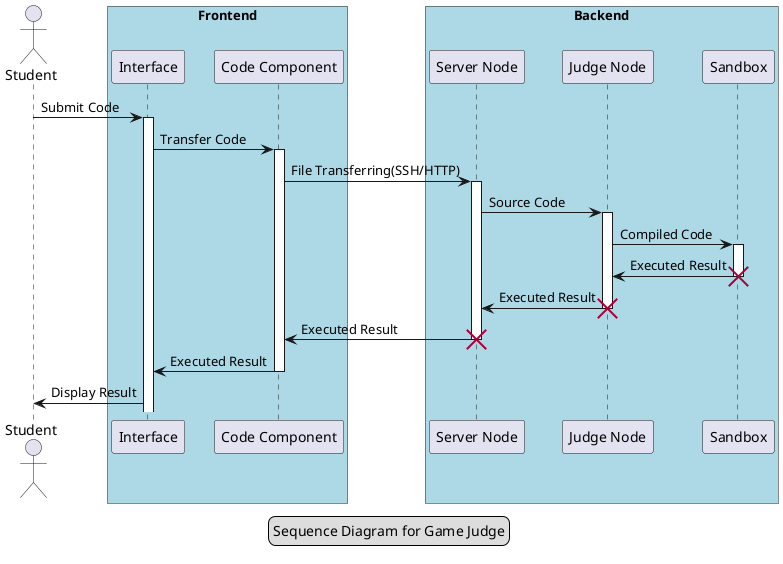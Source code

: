 ' 使用特定的数据库维护用户提交的历史代码。当用户修改代码提交评测后，系统将请求派发给评测服务器上的评测节点，判题程序对代码进行编译，并在执行器沙盒中执行，将输出结果反馈提交给前端，由前端反馈执行结果给用户查看，最后对递交的数据所属的数据库进行维护和更新。
' @startuml
' ' left to right direction
' actor student as st
' package Frontend {
'     usecase "Interface" as inter
'     usecase "Code Component" as hc
' }
' package Backend {
'   usecase "Server Node" as sn
'   usecase "Judge Node" as jn
'   usecase "Sandbox" as sb
' }
' st --> inter: "Submit Code"
' inter --> hc: "Transfer Code"
' hc --> sn: "File Transferring(SSH/HTTP)"
' sn --> jn: "Source Code"
' jn --> sb: "Compiled Code"
' sb --> jn: "Executed Result"
' jn --> sn: "Executed Result"
' sn --> hc: "Executed Result"
' hc --> inter: "Executed Result"
' inter --> st: "Display Result"
' @enduml

' 通过维护特定的文件服务器来保存交流社区的所有博客数据，用户发出发表博客的请求后，系统根据其请求传递给后端服务器，对相应的博客进行数据保存。用户搜索、浏览和评论博客都通过前端的对外接口进行请求，通过Https协议反馈对应的对象，对博客的评论通过对文件服务器博客数据的修改来实现。
' @startuml
' ' left to right direction
' actor student as st
' package Frontend {
'     usecase "Interface" as inter
'     usecase "Blog Component" as bc
' }
' package Backend {
'   usecase "User Database" as ud
'   usecase "File Database" as fd
'   usecase "Server Node" as sn
' }
' st --> inter: "Publish/Search/View/Comment Blog"
' inter --> bc: "Blog Operation"
' bc --> sn: "Blog Operation Request"
' sn --> ud: "Update User Information"
' sn --> fd: "Update/Query Blog File"
' fd --> sn: "Operation Result"
' sn --> bc: "Operation Result"
' bc --> inter: "Operation Result"
' inter --> st: "Display Result"
' @enduml

@startuml
' skinparam backgroundColor #EEEBDC
' skinparam handwritten true


' skinparam box {
'   backgroundColor #LightBlue
' }

' skinparam sequence {
' ArrowColor DeepSkyBlue
' ActorBorderColor DeepSkyBlue
' LifeLineBorderColor blue
' LifeLineBackgroundColor #A9DCDF

' ParticipantBorderColor DeepSkyBlue
' ParticipantBackgroundColor DodgerBlue
' ParticipantFontName Impact
' ParticipantFontSize 17
' ParticipantFontColor #A9DCDF

' ActorBackgroundColor aqua
' ActorFontColor DeepSkyBlue
' ActorFontSize 17
' ActorFontName Aapex
' }



actor Student
box "Frontend" #LightBlue
participant "Interface" as A
participant "Code Component" as B
end box
box "Backend" #LightBlue
participant "Server Node" as C
participant "Judge Node" as D
participant "Sandbox" as E
end box


' st --> inter: "Submit Code"
' inter --> hc: "Transfer Code"
' hc --> sn: "File Transferring(SSH/HTTP)"
' sn --> jn: "Source Code"
' jn --> sb: "Compiled Code"
' sb --> jn: "Executed Result"
' jn --> sn: "Executed Result"
' sn --> hc: "Executed Result"
' hc --> inter: "Executed Result"
' inter --> st: "Display Result"
Student -> A: Submit Code
activate A

A -> B: Transfer Code
activate B

B -> C: File Transferring(SSH/HTTP)
activate C

C -> D: Source Code
activate D

D -> E: Compiled Code
activate E

E -> D: Executed Result
destroy E

D -> C: Executed Result
destroy D


C -> B: Executed Result
destroy C

B -> A: Executed Result
deactivate B

A -> Student: Display Result

legend center
Sequence Diagram for Game Judge
endlegend
@enduml

